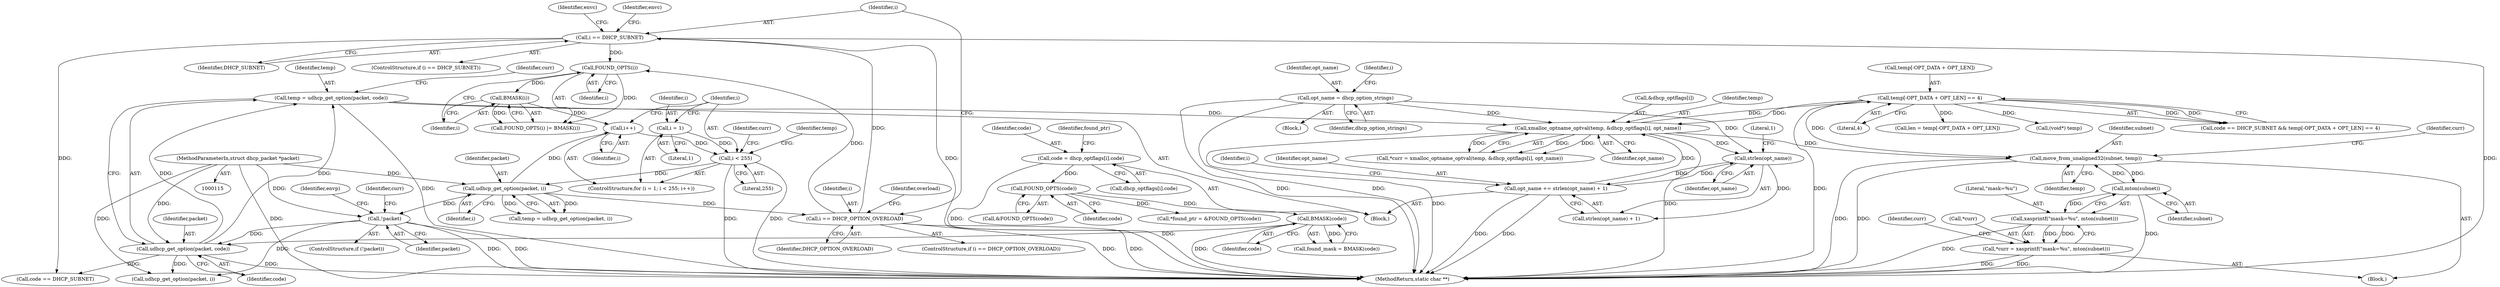 digraph "0_busybox_74d9f1ba37010face4bd1449df4d60dd84450b06_0@API" {
"1000375" [label="(Call,move_from_unaligned32(subnet, temp))"];
"1000383" [label="(Call,mton(subnet))"];
"1000375" [label="(Call,move_from_unaligned32(subnet, temp))"];
"1000365" [label="(Call,temp[-OPT_DATA + OPT_LEN] == 4)"];
"1000349" [label="(Call,xmalloc_optname_optval(temp, &dhcp_optflags[i], opt_name))"];
"1000341" [label="(Call,temp = udhcp_get_option(packet, code))"];
"1000343" [label="(Call,udhcp_get_option(packet, code))"];
"1000204" [label="(Call,!packet)"];
"1000152" [label="(Call,udhcp_get_option(packet, i))"];
"1000116" [label="(MethodParameterIn,struct dhcp_packet *packet)"];
"1000144" [label="(Call,i < 255)"];
"1000141" [label="(Call,i = 1)"];
"1000147" [label="(Call,i++)"];
"1000178" [label="(Call,BMASK(i))"];
"1000176" [label="(Call,FOUND_OPTS(i))"];
"1000168" [label="(Call,i == DHCP_SUBNET)"];
"1000159" [label="(Call,i == DHCP_OPTION_OVERLOAD)"];
"1000328" [label="(Call,BMASK(code))"];
"1000323" [label="(Call,FOUND_OPTS(code))"];
"1000312" [label="(Call,code = dhcp_optflags[i].code)"];
"1000301" [label="(Call,opt_name = dhcp_option_strings)"];
"1000390" [label="(Call,opt_name += strlen(opt_name) + 1)"];
"1000393" [label="(Call,strlen(opt_name))"];
"1000381" [label="(Call,xasprintf(\"mask=%u\", mton(subnet)))"];
"1000378" [label="(Call,*curr = xasprintf(\"mask=%u\", mton(subnet)))"];
"1000379" [label="(Call,*curr)"];
"1000146" [label="(Literal,255)"];
"1000145" [label="(Identifier,i)"];
"1000376" [label="(Identifier,subnet)"];
"1000170" [label="(Identifier,DHCP_SUBNET)"];
"1000150" [label="(Call,temp = udhcp_get_option(packet, i))"];
"1000382" [label="(Literal,\"mask=%u\")"];
"1000163" [label="(Identifier,overload)"];
"1000346" [label="(Call,*curr = xmalloc_optname_optval(temp, &dhcp_optflags[i], opt_name))"];
"1000181" [label="(Identifier,curr)"];
"1000116" [label="(MethodParameterIn,struct dhcp_packet *packet)"];
"1000159" [label="(Call,i == DHCP_OPTION_OVERLOAD)"];
"1000373" [label="(Block,)"];
"1000343" [label="(Call,udhcp_get_option(packet, code))"];
"1000362" [label="(Call,code == DHCP_SUBNET)"];
"1000158" [label="(ControlStructure,if (i == DHCP_OPTION_OVERLOAD))"];
"1000341" [label="(Call,temp = udhcp_get_option(packet, code))"];
"1000351" [label="(Call,&dhcp_optflags[i])"];
"1000207" [label="(Identifier,envp)"];
"1000179" [label="(Identifier,i)"];
"1000205" [label="(Identifier,packet)"];
"1000154" [label="(Identifier,i)"];
"1000326" [label="(Call,found_mask = BMASK(code))"];
"1000322" [label="(Call,&FOUND_OPTS(code))"];
"1000393" [label="(Call,strlen(opt_name))"];
"1000383" [label="(Call,mton(subnet))"];
"1000175" [label="(Call,FOUND_OPTS(i) |= BMASK(i))"];
"1000355" [label="(Identifier,opt_name)"];
"1000168" [label="(Call,i == DHCP_SUBNET)"];
"1000305" [label="(Identifier,i)"];
"1000147" [label="(Call,i++)"];
"1000388" [label="(Identifier,curr)"];
"1000312" [label="(Call,code = dhcp_optflags[i].code)"];
"1000394" [label="(Identifier,opt_name)"];
"1000349" [label="(Call,xmalloc_optname_optval(temp, &dhcp_optflags[i], opt_name))"];
"1000153" [label="(Identifier,packet)"];
"1000377" [label="(Identifier,temp)"];
"1000429" [label="(Call,udhcp_get_option(packet, i))"];
"1000210" [label="(Identifier,curr)"];
"1000302" [label="(Identifier,opt_name)"];
"1000172" [label="(Identifier,envc)"];
"1000344" [label="(Identifier,packet)"];
"1000140" [label="(ControlStructure,for (i = 1; i < 255; i++))"];
"1000372" [label="(Literal,4)"];
"1000161" [label="(Identifier,DHCP_OPTION_OVERLOAD)"];
"1000350" [label="(Identifier,temp)"];
"1000303" [label="(Identifier,dhcp_option_strings)"];
"1000342" [label="(Identifier,temp)"];
"1000204" [label="(Call,!packet)"];
"1000144" [label="(Call,i < 255)"];
"1000143" [label="(Literal,1)"];
"1000177" [label="(Identifier,i)"];
"1000381" [label="(Call,xasprintf(\"mask=%u\", mton(subnet)))"];
"1000167" [label="(ControlStructure,if (i == DHCP_SUBNET))"];
"1000395" [label="(Literal,1)"];
"1000314" [label="(Call,dhcp_optflags[i].code)"];
"1000174" [label="(Identifier,envc)"];
"1000324" [label="(Identifier,code)"];
"1000432" [label="(Call,len = temp[-OPT_DATA + OPT_LEN])"];
"1000466" [label="(Call,(void*) temp)"];
"1000397" [label="(Identifier,i)"];
"1000323" [label="(Call,FOUND_OPTS(code))"];
"1000365" [label="(Call,temp[-OPT_DATA + OPT_LEN] == 4)"];
"1000151" [label="(Identifier,temp)"];
"1000141" [label="(Call,i = 1)"];
"1000479" [label="(MethodReturn,static char **)"];
"1000361" [label="(Call,code == DHCP_SUBNET && temp[-OPT_DATA + OPT_LEN] == 4)"];
"1000366" [label="(Call,temp[-OPT_DATA + OPT_LEN])"];
"1000160" [label="(Identifier,i)"];
"1000313" [label="(Identifier,code)"];
"1000203" [label="(ControlStructure,if (!packet))"];
"1000142" [label="(Identifier,i)"];
"1000348" [label="(Identifier,curr)"];
"1000329" [label="(Identifier,code)"];
"1000380" [label="(Identifier,curr)"];
"1000320" [label="(Call,*found_ptr = &FOUND_OPTS(code))"];
"1000176" [label="(Call,FOUND_OPTS(i))"];
"1000152" [label="(Call,udhcp_get_option(packet, i))"];
"1000391" [label="(Identifier,opt_name)"];
"1000321" [label="(Identifier,found_ptr)"];
"1000148" [label="(Identifier,i)"];
"1000378" [label="(Call,*curr = xasprintf(\"mask=%u\", mton(subnet)))"];
"1000117" [label="(Block,)"];
"1000384" [label="(Identifier,subnet)"];
"1000178" [label="(Call,BMASK(i))"];
"1000390" [label="(Call,opt_name += strlen(opt_name) + 1)"];
"1000375" [label="(Call,move_from_unaligned32(subnet, temp))"];
"1000328" [label="(Call,BMASK(code))"];
"1000301" [label="(Call,opt_name = dhcp_option_strings)"];
"1000169" [label="(Identifier,i)"];
"1000310" [label="(Block,)"];
"1000345" [label="(Identifier,code)"];
"1000392" [label="(Call,strlen(opt_name) + 1)"];
"1000375" -> "1000373"  [label="AST: "];
"1000375" -> "1000377"  [label="CFG: "];
"1000376" -> "1000375"  [label="AST: "];
"1000377" -> "1000375"  [label="AST: "];
"1000380" -> "1000375"  [label="CFG: "];
"1000375" -> "1000479"  [label="DDG: "];
"1000375" -> "1000479"  [label="DDG: "];
"1000383" -> "1000375"  [label="DDG: "];
"1000365" -> "1000375"  [label="DDG: "];
"1000349" -> "1000375"  [label="DDG: "];
"1000375" -> "1000383"  [label="DDG: "];
"1000383" -> "1000381"  [label="AST: "];
"1000383" -> "1000384"  [label="CFG: "];
"1000384" -> "1000383"  [label="AST: "];
"1000381" -> "1000383"  [label="CFG: "];
"1000383" -> "1000479"  [label="DDG: "];
"1000383" -> "1000381"  [label="DDG: "];
"1000365" -> "1000361"  [label="AST: "];
"1000365" -> "1000372"  [label="CFG: "];
"1000366" -> "1000365"  [label="AST: "];
"1000372" -> "1000365"  [label="AST: "];
"1000361" -> "1000365"  [label="CFG: "];
"1000365" -> "1000479"  [label="DDG: "];
"1000365" -> "1000349"  [label="DDG: "];
"1000365" -> "1000361"  [label="DDG: "];
"1000365" -> "1000361"  [label="DDG: "];
"1000349" -> "1000365"  [label="DDG: "];
"1000365" -> "1000432"  [label="DDG: "];
"1000365" -> "1000466"  [label="DDG: "];
"1000349" -> "1000346"  [label="AST: "];
"1000349" -> "1000355"  [label="CFG: "];
"1000350" -> "1000349"  [label="AST: "];
"1000351" -> "1000349"  [label="AST: "];
"1000355" -> "1000349"  [label="AST: "];
"1000346" -> "1000349"  [label="CFG: "];
"1000349" -> "1000479"  [label="DDG: "];
"1000349" -> "1000479"  [label="DDG: "];
"1000349" -> "1000346"  [label="DDG: "];
"1000349" -> "1000346"  [label="DDG: "];
"1000349" -> "1000346"  [label="DDG: "];
"1000341" -> "1000349"  [label="DDG: "];
"1000301" -> "1000349"  [label="DDG: "];
"1000390" -> "1000349"  [label="DDG: "];
"1000349" -> "1000393"  [label="DDG: "];
"1000341" -> "1000310"  [label="AST: "];
"1000341" -> "1000343"  [label="CFG: "];
"1000342" -> "1000341"  [label="AST: "];
"1000343" -> "1000341"  [label="AST: "];
"1000348" -> "1000341"  [label="CFG: "];
"1000341" -> "1000479"  [label="DDG: "];
"1000343" -> "1000341"  [label="DDG: "];
"1000343" -> "1000341"  [label="DDG: "];
"1000343" -> "1000345"  [label="CFG: "];
"1000344" -> "1000343"  [label="AST: "];
"1000345" -> "1000343"  [label="AST: "];
"1000343" -> "1000479"  [label="DDG: "];
"1000204" -> "1000343"  [label="DDG: "];
"1000116" -> "1000343"  [label="DDG: "];
"1000328" -> "1000343"  [label="DDG: "];
"1000343" -> "1000362"  [label="DDG: "];
"1000343" -> "1000429"  [label="DDG: "];
"1000204" -> "1000203"  [label="AST: "];
"1000204" -> "1000205"  [label="CFG: "];
"1000205" -> "1000204"  [label="AST: "];
"1000207" -> "1000204"  [label="CFG: "];
"1000210" -> "1000204"  [label="CFG: "];
"1000204" -> "1000479"  [label="DDG: "];
"1000204" -> "1000479"  [label="DDG: "];
"1000152" -> "1000204"  [label="DDG: "];
"1000116" -> "1000204"  [label="DDG: "];
"1000204" -> "1000429"  [label="DDG: "];
"1000152" -> "1000150"  [label="AST: "];
"1000152" -> "1000154"  [label="CFG: "];
"1000153" -> "1000152"  [label="AST: "];
"1000154" -> "1000152"  [label="AST: "];
"1000150" -> "1000152"  [label="CFG: "];
"1000152" -> "1000147"  [label="DDG: "];
"1000152" -> "1000150"  [label="DDG: "];
"1000152" -> "1000150"  [label="DDG: "];
"1000116" -> "1000152"  [label="DDG: "];
"1000144" -> "1000152"  [label="DDG: "];
"1000152" -> "1000159"  [label="DDG: "];
"1000116" -> "1000115"  [label="AST: "];
"1000116" -> "1000479"  [label="DDG: "];
"1000116" -> "1000429"  [label="DDG: "];
"1000144" -> "1000140"  [label="AST: "];
"1000144" -> "1000146"  [label="CFG: "];
"1000145" -> "1000144"  [label="AST: "];
"1000146" -> "1000144"  [label="AST: "];
"1000151" -> "1000144"  [label="CFG: "];
"1000181" -> "1000144"  [label="CFG: "];
"1000144" -> "1000479"  [label="DDG: "];
"1000144" -> "1000479"  [label="DDG: "];
"1000141" -> "1000144"  [label="DDG: "];
"1000147" -> "1000144"  [label="DDG: "];
"1000141" -> "1000140"  [label="AST: "];
"1000141" -> "1000143"  [label="CFG: "];
"1000142" -> "1000141"  [label="AST: "];
"1000143" -> "1000141"  [label="AST: "];
"1000145" -> "1000141"  [label="CFG: "];
"1000147" -> "1000140"  [label="AST: "];
"1000147" -> "1000148"  [label="CFG: "];
"1000148" -> "1000147"  [label="AST: "];
"1000145" -> "1000147"  [label="CFG: "];
"1000178" -> "1000147"  [label="DDG: "];
"1000178" -> "1000175"  [label="AST: "];
"1000178" -> "1000179"  [label="CFG: "];
"1000179" -> "1000178"  [label="AST: "];
"1000175" -> "1000178"  [label="CFG: "];
"1000178" -> "1000175"  [label="DDG: "];
"1000176" -> "1000178"  [label="DDG: "];
"1000176" -> "1000175"  [label="AST: "];
"1000176" -> "1000177"  [label="CFG: "];
"1000177" -> "1000176"  [label="AST: "];
"1000179" -> "1000176"  [label="CFG: "];
"1000176" -> "1000175"  [label="DDG: "];
"1000168" -> "1000176"  [label="DDG: "];
"1000159" -> "1000176"  [label="DDG: "];
"1000168" -> "1000167"  [label="AST: "];
"1000168" -> "1000170"  [label="CFG: "];
"1000169" -> "1000168"  [label="AST: "];
"1000170" -> "1000168"  [label="AST: "];
"1000172" -> "1000168"  [label="CFG: "];
"1000174" -> "1000168"  [label="CFG: "];
"1000168" -> "1000479"  [label="DDG: "];
"1000168" -> "1000479"  [label="DDG: "];
"1000159" -> "1000168"  [label="DDG: "];
"1000168" -> "1000362"  [label="DDG: "];
"1000159" -> "1000158"  [label="AST: "];
"1000159" -> "1000161"  [label="CFG: "];
"1000160" -> "1000159"  [label="AST: "];
"1000161" -> "1000159"  [label="AST: "];
"1000163" -> "1000159"  [label="CFG: "];
"1000169" -> "1000159"  [label="CFG: "];
"1000159" -> "1000479"  [label="DDG: "];
"1000159" -> "1000479"  [label="DDG: "];
"1000328" -> "1000326"  [label="AST: "];
"1000328" -> "1000329"  [label="CFG: "];
"1000329" -> "1000328"  [label="AST: "];
"1000326" -> "1000328"  [label="CFG: "];
"1000328" -> "1000479"  [label="DDG: "];
"1000328" -> "1000326"  [label="DDG: "];
"1000323" -> "1000328"  [label="DDG: "];
"1000323" -> "1000322"  [label="AST: "];
"1000323" -> "1000324"  [label="CFG: "];
"1000324" -> "1000323"  [label="AST: "];
"1000322" -> "1000323"  [label="CFG: "];
"1000323" -> "1000320"  [label="DDG: "];
"1000312" -> "1000323"  [label="DDG: "];
"1000312" -> "1000310"  [label="AST: "];
"1000312" -> "1000314"  [label="CFG: "];
"1000313" -> "1000312"  [label="AST: "];
"1000314" -> "1000312"  [label="AST: "];
"1000321" -> "1000312"  [label="CFG: "];
"1000312" -> "1000479"  [label="DDG: "];
"1000301" -> "1000117"  [label="AST: "];
"1000301" -> "1000303"  [label="CFG: "];
"1000302" -> "1000301"  [label="AST: "];
"1000303" -> "1000301"  [label="AST: "];
"1000305" -> "1000301"  [label="CFG: "];
"1000301" -> "1000479"  [label="DDG: "];
"1000301" -> "1000479"  [label="DDG: "];
"1000301" -> "1000393"  [label="DDG: "];
"1000390" -> "1000310"  [label="AST: "];
"1000390" -> "1000392"  [label="CFG: "];
"1000391" -> "1000390"  [label="AST: "];
"1000392" -> "1000390"  [label="AST: "];
"1000397" -> "1000390"  [label="CFG: "];
"1000390" -> "1000479"  [label="DDG: "];
"1000390" -> "1000479"  [label="DDG: "];
"1000393" -> "1000390"  [label="DDG: "];
"1000390" -> "1000393"  [label="DDG: "];
"1000393" -> "1000392"  [label="AST: "];
"1000393" -> "1000394"  [label="CFG: "];
"1000394" -> "1000393"  [label="AST: "];
"1000395" -> "1000393"  [label="CFG: "];
"1000393" -> "1000392"  [label="DDG: "];
"1000381" -> "1000378"  [label="AST: "];
"1000382" -> "1000381"  [label="AST: "];
"1000378" -> "1000381"  [label="CFG: "];
"1000381" -> "1000479"  [label="DDG: "];
"1000381" -> "1000378"  [label="DDG: "];
"1000381" -> "1000378"  [label="DDG: "];
"1000378" -> "1000373"  [label="AST: "];
"1000379" -> "1000378"  [label="AST: "];
"1000388" -> "1000378"  [label="CFG: "];
"1000378" -> "1000479"  [label="DDG: "];
"1000378" -> "1000479"  [label="DDG: "];
}
